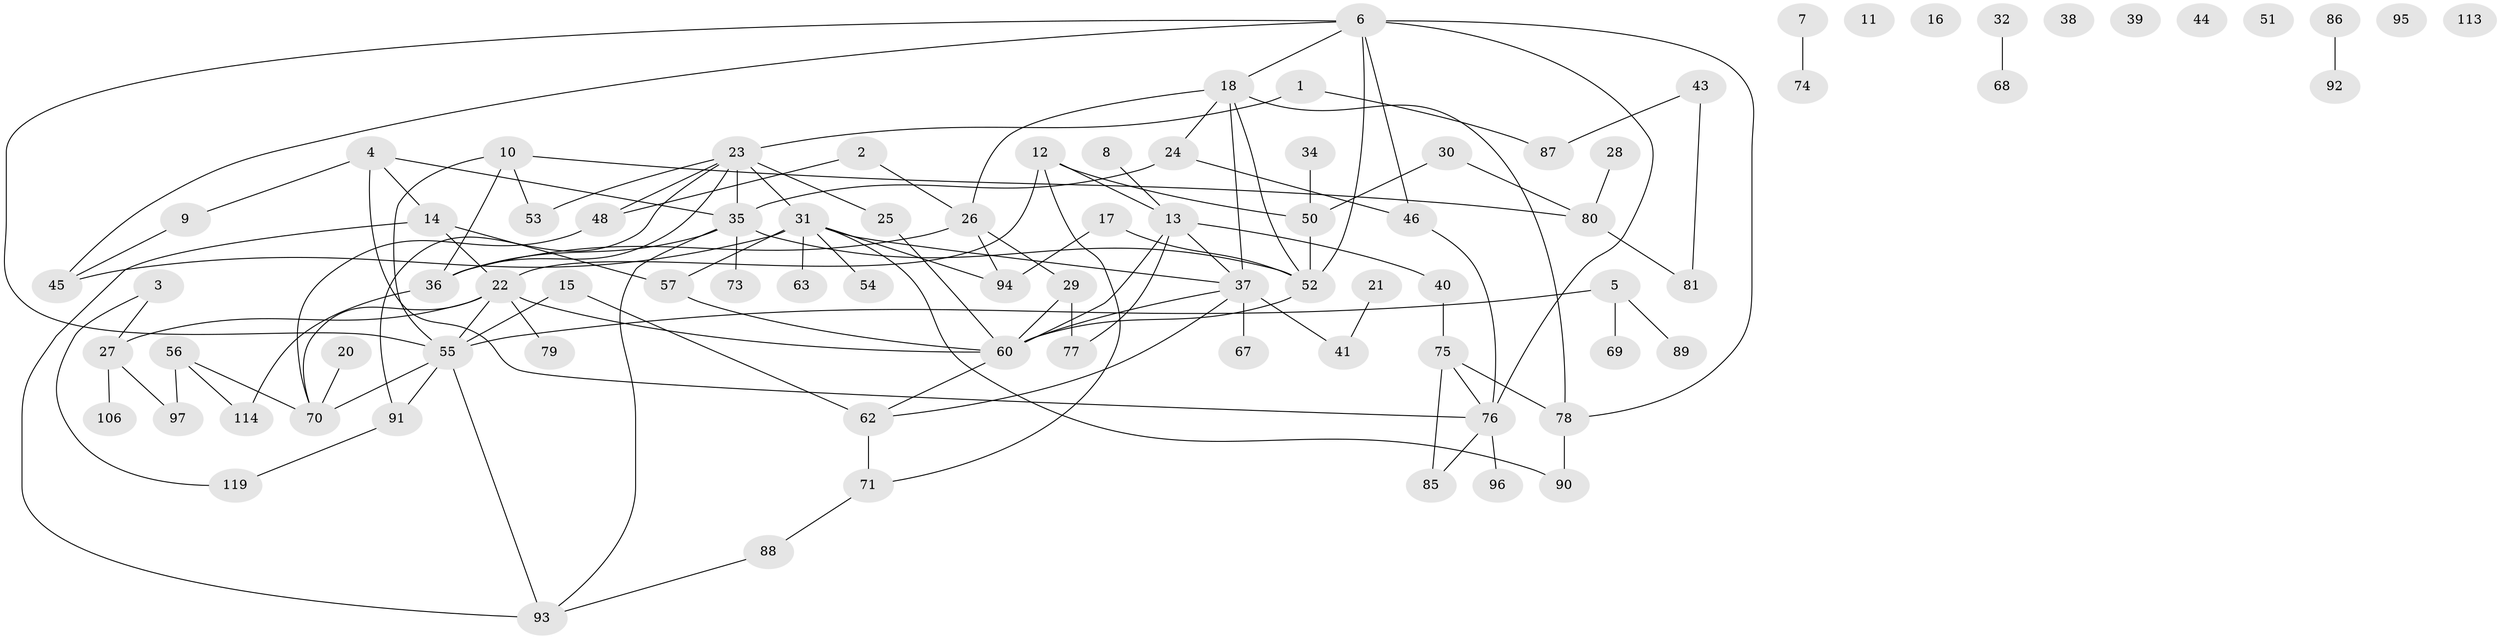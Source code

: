 // original degree distribution, {2: 0.2926829268292683, 4: 0.13008130081300814, 3: 0.1951219512195122, 7: 0.016260162601626018, 1: 0.2032520325203252, 0: 0.06504065040650407, 5: 0.06504065040650407, 6: 0.016260162601626018, 9: 0.008130081300813009, 8: 0.008130081300813009}
// Generated by graph-tools (version 1.1) at 2025/16/03/04/25 18:16:27]
// undirected, 86 vertices, 119 edges
graph export_dot {
graph [start="1"]
  node [color=gray90,style=filled];
  1;
  2 [super="+101"];
  3;
  4;
  5;
  6;
  7;
  8;
  9;
  10 [super="+19"];
  11;
  12;
  13 [super="+116+120+112"];
  14;
  15 [super="+42"];
  16;
  17;
  18 [super="+72+83"];
  20;
  21;
  22 [super="+102+98"];
  23 [super="+118"];
  24 [super="+108"];
  25;
  26 [super="+103+64"];
  27;
  28 [super="+109"];
  29;
  30;
  31 [super="+33+47"];
  32;
  34;
  35 [super="+49+59"];
  36 [super="+61"];
  37 [super="+99"];
  38;
  39;
  40;
  41;
  43;
  44;
  45;
  46;
  48;
  50;
  51;
  52 [super="+107+66"];
  53 [super="+122"];
  54 [super="+105+58"];
  55 [super="+115"];
  56;
  57 [super="+65"];
  60;
  62 [super="+123+110"];
  63 [super="+100"];
  67;
  68;
  69;
  70;
  71;
  73;
  74;
  75;
  76;
  77;
  78;
  79;
  80;
  81;
  85;
  86;
  87;
  88;
  89;
  90;
  91;
  92;
  93;
  94;
  95;
  96;
  97 [super="+111"];
  106;
  113;
  114;
  119;
  1 -- 87;
  1 -- 23;
  2 -- 48;
  2 -- 26;
  3 -- 27;
  3 -- 119;
  4 -- 9;
  4 -- 14;
  4 -- 35;
  4 -- 76;
  5 -- 55;
  5 -- 69;
  5 -- 89;
  6 -- 18;
  6 -- 45;
  6 -- 46;
  6 -- 52;
  6 -- 76;
  6 -- 78;
  6 -- 55;
  7 -- 74;
  8 -- 13;
  9 -- 45;
  10 -- 80;
  10 -- 55;
  10 -- 36;
  10 -- 53;
  12 -- 22;
  12 -- 50;
  12 -- 71;
  12 -- 13;
  13 -- 40;
  13 -- 60 [weight=2];
  13 -- 77;
  13 -- 37;
  14 -- 22;
  14 -- 93;
  14 -- 57;
  15 -- 62;
  15 -- 55;
  17 -- 94;
  17 -- 52;
  18 -- 52;
  18 -- 24;
  18 -- 37;
  18 -- 26;
  18 -- 78;
  20 -- 70;
  21 -- 41;
  22 -- 60;
  22 -- 79;
  22 -- 55;
  22 -- 70;
  22 -- 27;
  23 -- 53;
  23 -- 91;
  23 -- 48;
  23 -- 25;
  23 -- 31;
  23 -- 35 [weight=2];
  23 -- 36;
  24 -- 46;
  24 -- 35;
  25 -- 60;
  26 -- 29;
  26 -- 94;
  26 -- 36;
  27 -- 97;
  27 -- 106;
  28 -- 80;
  29 -- 60;
  29 -- 77;
  30 -- 50;
  30 -- 80;
  31 -- 45;
  31 -- 57;
  31 -- 63;
  31 -- 54;
  31 -- 90;
  31 -- 94;
  31 -- 37;
  32 -- 68;
  34 -- 50;
  35 -- 52;
  35 -- 36;
  35 -- 73;
  35 -- 93;
  36 -- 114;
  37 -- 41;
  37 -- 60;
  37 -- 67;
  37 -- 62;
  40 -- 75;
  43 -- 81;
  43 -- 87;
  46 -- 76;
  48 -- 70;
  50 -- 52;
  52 -- 60;
  55 -- 70;
  55 -- 91;
  55 -- 93;
  56 -- 70;
  56 -- 114;
  56 -- 97;
  57 -- 60;
  60 -- 62;
  62 -- 71;
  71 -- 88;
  75 -- 76;
  75 -- 78;
  75 -- 85;
  76 -- 85;
  76 -- 96;
  78 -- 90;
  80 -- 81;
  86 -- 92;
  88 -- 93;
  91 -- 119;
}
